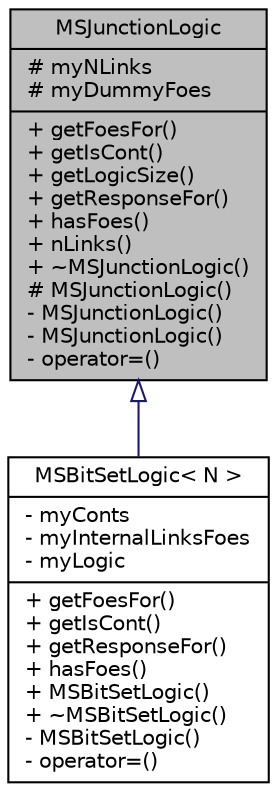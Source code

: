 digraph "MSJunctionLogic"
{
  edge [fontname="Helvetica",fontsize="10",labelfontname="Helvetica",labelfontsize="10"];
  node [fontname="Helvetica",fontsize="10",shape=record];
  Node0 [label="{MSJunctionLogic\n|# myNLinks\l# myDummyFoes\l|+ getFoesFor()\l+ getIsCont()\l+ getLogicSize()\l+ getResponseFor()\l+ hasFoes()\l+ nLinks()\l+ ~MSJunctionLogic()\l# MSJunctionLogic()\l- MSJunctionLogic()\l- MSJunctionLogic()\l- operator=()\l}",height=0.2,width=0.4,color="black", fillcolor="grey75", style="filled", fontcolor="black"];
  Node0 -> Node1 [dir="back",color="midnightblue",fontsize="10",style="solid",arrowtail="onormal",fontname="Helvetica"];
  Node1 [label="{MSBitSetLogic\< N \>\n|- myConts\l- myInternalLinksFoes\l- myLogic\l|+ getFoesFor()\l+ getIsCont()\l+ getResponseFor()\l+ hasFoes()\l+ MSBitSetLogic()\l+ ~MSBitSetLogic()\l- MSBitSetLogic()\l- operator=()\l}",height=0.2,width=0.4,color="black", fillcolor="white", style="filled",URL="$d1/df9/class_m_s_bit_set_logic.html"];
}
